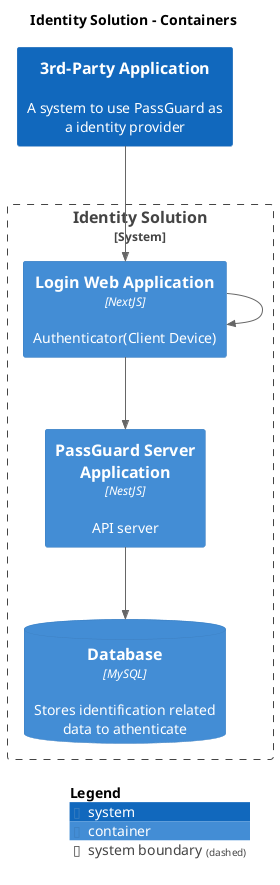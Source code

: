 @startuml
set separator none
title Identity Solution - Containers

top to bottom direction

!include <C4/C4>
!include <C4/C4_Context>
!include <C4/C4_Container>

System(3rdPartyApplication, "3rd-Party Application", $descr="A system to use PassGuard as a identity provider", $tags="", $link="")

System_Boundary("IdentitySolution_boundary", "Identity Solution", $tags="") {
  ContainerDb(IdentitySolution.Database, "Database", $techn="MySQL", $descr="Stores identification related data to athenticate", $tags="", $link="")
  Container(IdentitySolution.LoginWebApplication, "Login Web Application", $techn="NextJS", $descr="Authenticator(Client Device)", $tags="", $link="")
  Container(IdentitySolution.PassGuardServerApplication, "PassGuard Server Application", $techn="NestJS", $descr="API server", $tags="", $link="")
}

Rel(IdentitySolution.PassGuardServerApplication, IdentitySolution.Database, "", $techn="", $tags="", $link="")
Rel(3rdPartyApplication, IdentitySolution.LoginWebApplication, "", $techn="", $tags="", $link="")
Rel(IdentitySolution.LoginWebApplication, IdentitySolution.PassGuardServerApplication, "", $techn="", $tags="", $link="")
Rel(IdentitySolution.LoginWebApplication, IdentitySolution.LoginWebApplication, "", $techn="", $tags="", $link="")

SHOW_LEGEND(true)
@enduml